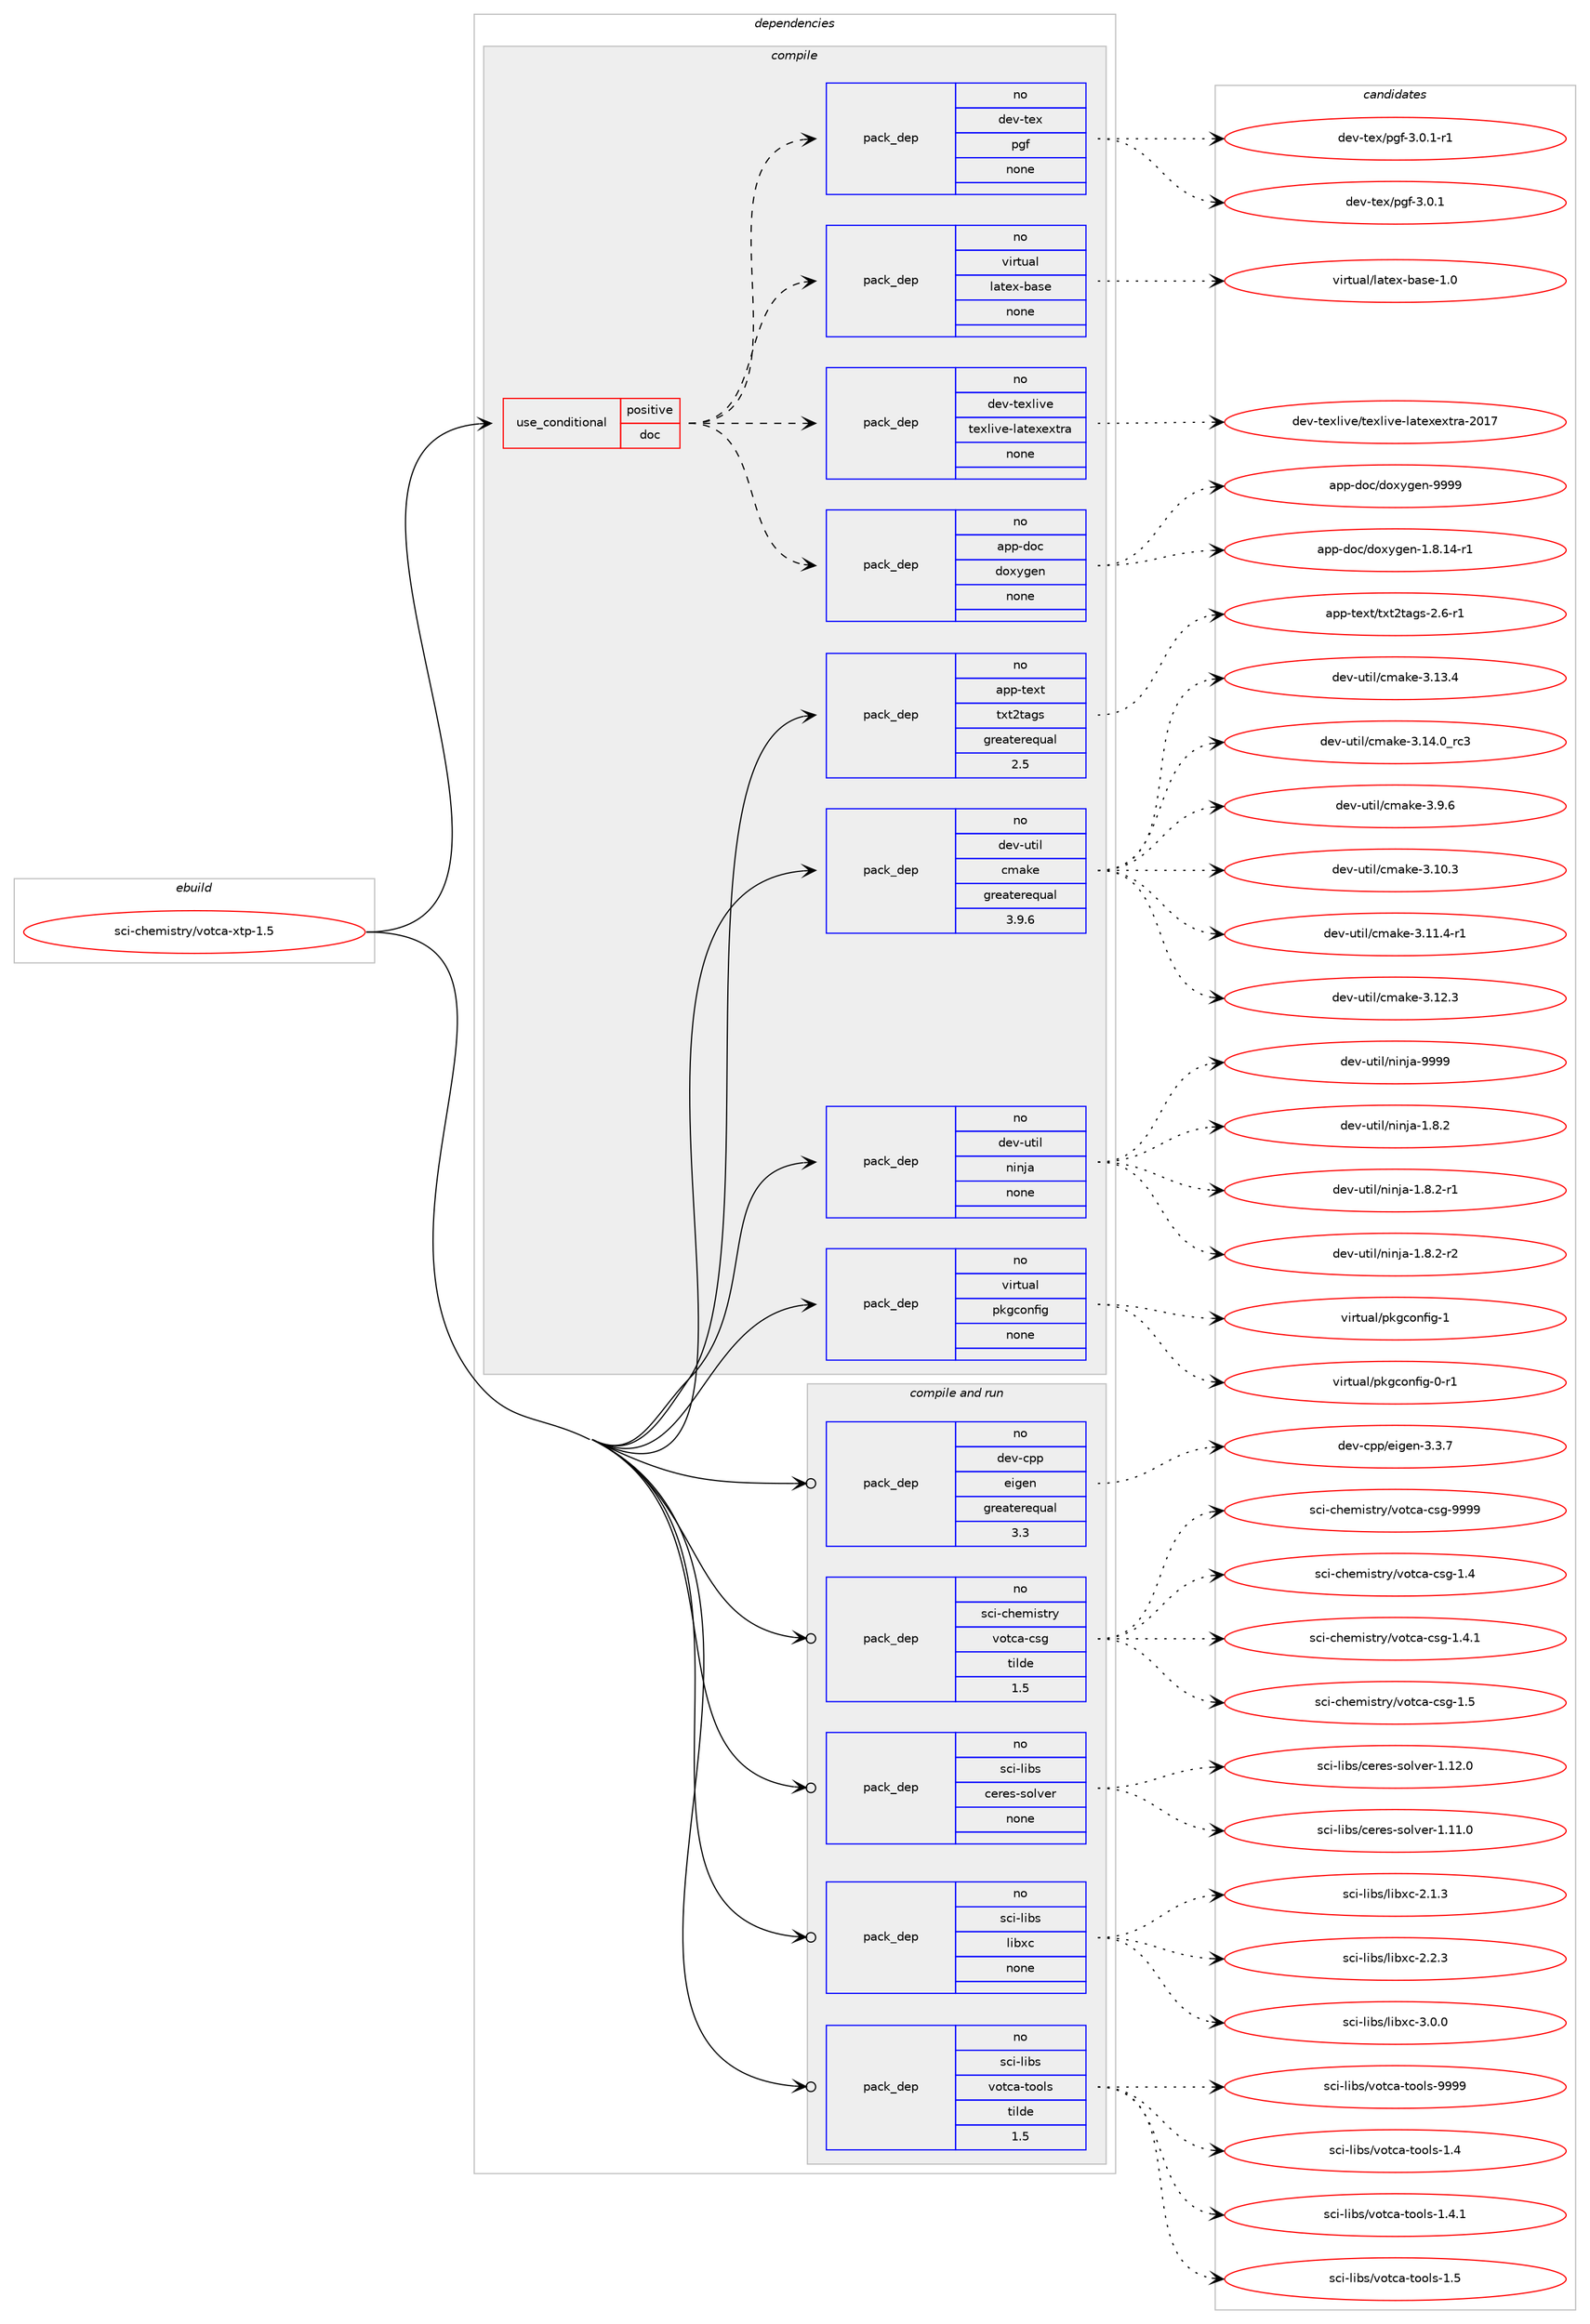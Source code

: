 digraph prolog {

# *************
# Graph options
# *************

newrank=true;
concentrate=true;
compound=true;
graph [rankdir=LR,fontname=Helvetica,fontsize=10,ranksep=1.5];#, ranksep=2.5, nodesep=0.2];
edge  [arrowhead=vee];
node  [fontname=Helvetica,fontsize=10];

# **********
# The ebuild
# **********

subgraph cluster_leftcol {
color=gray;
rank=same;
label=<<i>ebuild</i>>;
id [label="sci-chemistry/votca-xtp-1.5", color=red, width=4, href="../sci-chemistry/votca-xtp-1.5.svg"];
}

# ****************
# The dependencies
# ****************

subgraph cluster_midcol {
color=gray;
label=<<i>dependencies</i>>;
subgraph cluster_compile {
fillcolor="#eeeeee";
style=filled;
label=<<i>compile</i>>;
subgraph cond452549 {
dependency1689008 [label=<<TABLE BORDER="0" CELLBORDER="1" CELLSPACING="0" CELLPADDING="4"><TR><TD ROWSPAN="3" CELLPADDING="10">use_conditional</TD></TR><TR><TD>positive</TD></TR><TR><TD>doc</TD></TR></TABLE>>, shape=none, color=red];
subgraph pack1208800 {
dependency1689009 [label=<<TABLE BORDER="0" CELLBORDER="1" CELLSPACING="0" CELLPADDING="4" WIDTH="220"><TR><TD ROWSPAN="6" CELLPADDING="30">pack_dep</TD></TR><TR><TD WIDTH="110">no</TD></TR><TR><TD>app-doc</TD></TR><TR><TD>doxygen</TD></TR><TR><TD>none</TD></TR><TR><TD></TD></TR></TABLE>>, shape=none, color=blue];
}
dependency1689008:e -> dependency1689009:w [weight=20,style="dashed",arrowhead="vee"];
subgraph pack1208801 {
dependency1689010 [label=<<TABLE BORDER="0" CELLBORDER="1" CELLSPACING="0" CELLPADDING="4" WIDTH="220"><TR><TD ROWSPAN="6" CELLPADDING="30">pack_dep</TD></TR><TR><TD WIDTH="110">no</TD></TR><TR><TD>dev-texlive</TD></TR><TR><TD>texlive-latexextra</TD></TR><TR><TD>none</TD></TR><TR><TD></TD></TR></TABLE>>, shape=none, color=blue];
}
dependency1689008:e -> dependency1689010:w [weight=20,style="dashed",arrowhead="vee"];
subgraph pack1208802 {
dependency1689011 [label=<<TABLE BORDER="0" CELLBORDER="1" CELLSPACING="0" CELLPADDING="4" WIDTH="220"><TR><TD ROWSPAN="6" CELLPADDING="30">pack_dep</TD></TR><TR><TD WIDTH="110">no</TD></TR><TR><TD>virtual</TD></TR><TR><TD>latex-base</TD></TR><TR><TD>none</TD></TR><TR><TD></TD></TR></TABLE>>, shape=none, color=blue];
}
dependency1689008:e -> dependency1689011:w [weight=20,style="dashed",arrowhead="vee"];
subgraph pack1208803 {
dependency1689012 [label=<<TABLE BORDER="0" CELLBORDER="1" CELLSPACING="0" CELLPADDING="4" WIDTH="220"><TR><TD ROWSPAN="6" CELLPADDING="30">pack_dep</TD></TR><TR><TD WIDTH="110">no</TD></TR><TR><TD>dev-tex</TD></TR><TR><TD>pgf</TD></TR><TR><TD>none</TD></TR><TR><TD></TD></TR></TABLE>>, shape=none, color=blue];
}
dependency1689008:e -> dependency1689012:w [weight=20,style="dashed",arrowhead="vee"];
}
id:e -> dependency1689008:w [weight=20,style="solid",arrowhead="vee"];
subgraph pack1208804 {
dependency1689013 [label=<<TABLE BORDER="0" CELLBORDER="1" CELLSPACING="0" CELLPADDING="4" WIDTH="220"><TR><TD ROWSPAN="6" CELLPADDING="30">pack_dep</TD></TR><TR><TD WIDTH="110">no</TD></TR><TR><TD>app-text</TD></TR><TR><TD>txt2tags</TD></TR><TR><TD>greaterequal</TD></TR><TR><TD>2.5</TD></TR></TABLE>>, shape=none, color=blue];
}
id:e -> dependency1689013:w [weight=20,style="solid",arrowhead="vee"];
subgraph pack1208805 {
dependency1689014 [label=<<TABLE BORDER="0" CELLBORDER="1" CELLSPACING="0" CELLPADDING="4" WIDTH="220"><TR><TD ROWSPAN="6" CELLPADDING="30">pack_dep</TD></TR><TR><TD WIDTH="110">no</TD></TR><TR><TD>dev-util</TD></TR><TR><TD>cmake</TD></TR><TR><TD>greaterequal</TD></TR><TR><TD>3.9.6</TD></TR></TABLE>>, shape=none, color=blue];
}
id:e -> dependency1689014:w [weight=20,style="solid",arrowhead="vee"];
subgraph pack1208806 {
dependency1689015 [label=<<TABLE BORDER="0" CELLBORDER="1" CELLSPACING="0" CELLPADDING="4" WIDTH="220"><TR><TD ROWSPAN="6" CELLPADDING="30">pack_dep</TD></TR><TR><TD WIDTH="110">no</TD></TR><TR><TD>dev-util</TD></TR><TR><TD>ninja</TD></TR><TR><TD>none</TD></TR><TR><TD></TD></TR></TABLE>>, shape=none, color=blue];
}
id:e -> dependency1689015:w [weight=20,style="solid",arrowhead="vee"];
subgraph pack1208807 {
dependency1689016 [label=<<TABLE BORDER="0" CELLBORDER="1" CELLSPACING="0" CELLPADDING="4" WIDTH="220"><TR><TD ROWSPAN="6" CELLPADDING="30">pack_dep</TD></TR><TR><TD WIDTH="110">no</TD></TR><TR><TD>virtual</TD></TR><TR><TD>pkgconfig</TD></TR><TR><TD>none</TD></TR><TR><TD></TD></TR></TABLE>>, shape=none, color=blue];
}
id:e -> dependency1689016:w [weight=20,style="solid",arrowhead="vee"];
}
subgraph cluster_compileandrun {
fillcolor="#eeeeee";
style=filled;
label=<<i>compile and run</i>>;
subgraph pack1208808 {
dependency1689017 [label=<<TABLE BORDER="0" CELLBORDER="1" CELLSPACING="0" CELLPADDING="4" WIDTH="220"><TR><TD ROWSPAN="6" CELLPADDING="30">pack_dep</TD></TR><TR><TD WIDTH="110">no</TD></TR><TR><TD>dev-cpp</TD></TR><TR><TD>eigen</TD></TR><TR><TD>greaterequal</TD></TR><TR><TD>3.3</TD></TR></TABLE>>, shape=none, color=blue];
}
id:e -> dependency1689017:w [weight=20,style="solid",arrowhead="odotvee"];
subgraph pack1208809 {
dependency1689018 [label=<<TABLE BORDER="0" CELLBORDER="1" CELLSPACING="0" CELLPADDING="4" WIDTH="220"><TR><TD ROWSPAN="6" CELLPADDING="30">pack_dep</TD></TR><TR><TD WIDTH="110">no</TD></TR><TR><TD>sci-chemistry</TD></TR><TR><TD>votca-csg</TD></TR><TR><TD>tilde</TD></TR><TR><TD>1.5</TD></TR></TABLE>>, shape=none, color=blue];
}
id:e -> dependency1689018:w [weight=20,style="solid",arrowhead="odotvee"];
subgraph pack1208810 {
dependency1689019 [label=<<TABLE BORDER="0" CELLBORDER="1" CELLSPACING="0" CELLPADDING="4" WIDTH="220"><TR><TD ROWSPAN="6" CELLPADDING="30">pack_dep</TD></TR><TR><TD WIDTH="110">no</TD></TR><TR><TD>sci-libs</TD></TR><TR><TD>ceres-solver</TD></TR><TR><TD>none</TD></TR><TR><TD></TD></TR></TABLE>>, shape=none, color=blue];
}
id:e -> dependency1689019:w [weight=20,style="solid",arrowhead="odotvee"];
subgraph pack1208811 {
dependency1689020 [label=<<TABLE BORDER="0" CELLBORDER="1" CELLSPACING="0" CELLPADDING="4" WIDTH="220"><TR><TD ROWSPAN="6" CELLPADDING="30">pack_dep</TD></TR><TR><TD WIDTH="110">no</TD></TR><TR><TD>sci-libs</TD></TR><TR><TD>libxc</TD></TR><TR><TD>none</TD></TR><TR><TD></TD></TR></TABLE>>, shape=none, color=blue];
}
id:e -> dependency1689020:w [weight=20,style="solid",arrowhead="odotvee"];
subgraph pack1208812 {
dependency1689021 [label=<<TABLE BORDER="0" CELLBORDER="1" CELLSPACING="0" CELLPADDING="4" WIDTH="220"><TR><TD ROWSPAN="6" CELLPADDING="30">pack_dep</TD></TR><TR><TD WIDTH="110">no</TD></TR><TR><TD>sci-libs</TD></TR><TR><TD>votca-tools</TD></TR><TR><TD>tilde</TD></TR><TR><TD>1.5</TD></TR></TABLE>>, shape=none, color=blue];
}
id:e -> dependency1689021:w [weight=20,style="solid",arrowhead="odotvee"];
}
subgraph cluster_run {
fillcolor="#eeeeee";
style=filled;
label=<<i>run</i>>;
}
}

# **************
# The candidates
# **************

subgraph cluster_choices {
rank=same;
color=gray;
label=<<i>candidates</i>>;

subgraph choice1208800 {
color=black;
nodesep=1;
choice97112112451001119947100111120121103101110454946564649524511449 [label="app-doc/doxygen-1.8.14-r1", color=red, width=4,href="../app-doc/doxygen-1.8.14-r1.svg"];
choice971121124510011199471001111201211031011104557575757 [label="app-doc/doxygen-9999", color=red, width=4,href="../app-doc/doxygen-9999.svg"];
dependency1689009:e -> choice97112112451001119947100111120121103101110454946564649524511449:w [style=dotted,weight="100"];
dependency1689009:e -> choice971121124510011199471001111201211031011104557575757:w [style=dotted,weight="100"];
}
subgraph choice1208801 {
color=black;
nodesep=1;
choice10010111845116101120108105118101471161011201081051181014510897116101120101120116114974550484955 [label="dev-texlive/texlive-latexextra-2017", color=red, width=4,href="../dev-texlive/texlive-latexextra-2017.svg"];
dependency1689010:e -> choice10010111845116101120108105118101471161011201081051181014510897116101120101120116114974550484955:w [style=dotted,weight="100"];
}
subgraph choice1208802 {
color=black;
nodesep=1;
choice11810511411611797108471089711610112045989711510145494648 [label="virtual/latex-base-1.0", color=red, width=4,href="../virtual/latex-base-1.0.svg"];
dependency1689011:e -> choice11810511411611797108471089711610112045989711510145494648:w [style=dotted,weight="100"];
}
subgraph choice1208803 {
color=black;
nodesep=1;
choice1001011184511610112047112103102455146484649 [label="dev-tex/pgf-3.0.1", color=red, width=4,href="../dev-tex/pgf-3.0.1.svg"];
choice10010111845116101120471121031024551464846494511449 [label="dev-tex/pgf-3.0.1-r1", color=red, width=4,href="../dev-tex/pgf-3.0.1-r1.svg"];
dependency1689012:e -> choice1001011184511610112047112103102455146484649:w [style=dotted,weight="100"];
dependency1689012:e -> choice10010111845116101120471121031024551464846494511449:w [style=dotted,weight="100"];
}
subgraph choice1208804 {
color=black;
nodesep=1;
choice9711211245116101120116471161201165011697103115455046544511449 [label="app-text/txt2tags-2.6-r1", color=red, width=4,href="../app-text/txt2tags-2.6-r1.svg"];
dependency1689013:e -> choice9711211245116101120116471161201165011697103115455046544511449:w [style=dotted,weight="100"];
}
subgraph choice1208805 {
color=black;
nodesep=1;
choice1001011184511711610510847991099710710145514649484651 [label="dev-util/cmake-3.10.3", color=red, width=4,href="../dev-util/cmake-3.10.3.svg"];
choice10010111845117116105108479910997107101455146494946524511449 [label="dev-util/cmake-3.11.4-r1", color=red, width=4,href="../dev-util/cmake-3.11.4-r1.svg"];
choice1001011184511711610510847991099710710145514649504651 [label="dev-util/cmake-3.12.3", color=red, width=4,href="../dev-util/cmake-3.12.3.svg"];
choice1001011184511711610510847991099710710145514649514652 [label="dev-util/cmake-3.13.4", color=red, width=4,href="../dev-util/cmake-3.13.4.svg"];
choice1001011184511711610510847991099710710145514649524648951149951 [label="dev-util/cmake-3.14.0_rc3", color=red, width=4,href="../dev-util/cmake-3.14.0_rc3.svg"];
choice10010111845117116105108479910997107101455146574654 [label="dev-util/cmake-3.9.6", color=red, width=4,href="../dev-util/cmake-3.9.6.svg"];
dependency1689014:e -> choice1001011184511711610510847991099710710145514649484651:w [style=dotted,weight="100"];
dependency1689014:e -> choice10010111845117116105108479910997107101455146494946524511449:w [style=dotted,weight="100"];
dependency1689014:e -> choice1001011184511711610510847991099710710145514649504651:w [style=dotted,weight="100"];
dependency1689014:e -> choice1001011184511711610510847991099710710145514649514652:w [style=dotted,weight="100"];
dependency1689014:e -> choice1001011184511711610510847991099710710145514649524648951149951:w [style=dotted,weight="100"];
dependency1689014:e -> choice10010111845117116105108479910997107101455146574654:w [style=dotted,weight="100"];
}
subgraph choice1208806 {
color=black;
nodesep=1;
choice100101118451171161051084711010511010697454946564650 [label="dev-util/ninja-1.8.2", color=red, width=4,href="../dev-util/ninja-1.8.2.svg"];
choice1001011184511711610510847110105110106974549465646504511449 [label="dev-util/ninja-1.8.2-r1", color=red, width=4,href="../dev-util/ninja-1.8.2-r1.svg"];
choice1001011184511711610510847110105110106974549465646504511450 [label="dev-util/ninja-1.8.2-r2", color=red, width=4,href="../dev-util/ninja-1.8.2-r2.svg"];
choice1001011184511711610510847110105110106974557575757 [label="dev-util/ninja-9999", color=red, width=4,href="../dev-util/ninja-9999.svg"];
dependency1689015:e -> choice100101118451171161051084711010511010697454946564650:w [style=dotted,weight="100"];
dependency1689015:e -> choice1001011184511711610510847110105110106974549465646504511449:w [style=dotted,weight="100"];
dependency1689015:e -> choice1001011184511711610510847110105110106974549465646504511450:w [style=dotted,weight="100"];
dependency1689015:e -> choice1001011184511711610510847110105110106974557575757:w [style=dotted,weight="100"];
}
subgraph choice1208807 {
color=black;
nodesep=1;
choice11810511411611797108471121071039911111010210510345484511449 [label="virtual/pkgconfig-0-r1", color=red, width=4,href="../virtual/pkgconfig-0-r1.svg"];
choice1181051141161179710847112107103991111101021051034549 [label="virtual/pkgconfig-1", color=red, width=4,href="../virtual/pkgconfig-1.svg"];
dependency1689016:e -> choice11810511411611797108471121071039911111010210510345484511449:w [style=dotted,weight="100"];
dependency1689016:e -> choice1181051141161179710847112107103991111101021051034549:w [style=dotted,weight="100"];
}
subgraph choice1208808 {
color=black;
nodesep=1;
choice100101118459911211247101105103101110455146514655 [label="dev-cpp/eigen-3.3.7", color=red, width=4,href="../dev-cpp/eigen-3.3.7.svg"];
dependency1689017:e -> choice100101118459911211247101105103101110455146514655:w [style=dotted,weight="100"];
}
subgraph choice1208809 {
color=black;
nodesep=1;
choice115991054599104101109105115116114121471181111169997459911510345494652 [label="sci-chemistry/votca-csg-1.4", color=red, width=4,href="../sci-chemistry/votca-csg-1.4.svg"];
choice1159910545991041011091051151161141214711811111699974599115103454946524649 [label="sci-chemistry/votca-csg-1.4.1", color=red, width=4,href="../sci-chemistry/votca-csg-1.4.1.svg"];
choice115991054599104101109105115116114121471181111169997459911510345494653 [label="sci-chemistry/votca-csg-1.5", color=red, width=4,href="../sci-chemistry/votca-csg-1.5.svg"];
choice11599105459910410110910511511611412147118111116999745991151034557575757 [label="sci-chemistry/votca-csg-9999", color=red, width=4,href="../sci-chemistry/votca-csg-9999.svg"];
dependency1689018:e -> choice115991054599104101109105115116114121471181111169997459911510345494652:w [style=dotted,weight="100"];
dependency1689018:e -> choice1159910545991041011091051151161141214711811111699974599115103454946524649:w [style=dotted,weight="100"];
dependency1689018:e -> choice115991054599104101109105115116114121471181111169997459911510345494653:w [style=dotted,weight="100"];
dependency1689018:e -> choice11599105459910410110910511511611412147118111116999745991151034557575757:w [style=dotted,weight="100"];
}
subgraph choice1208810 {
color=black;
nodesep=1;
choice11599105451081059811547991011141011154511511110811810111445494649494648 [label="sci-libs/ceres-solver-1.11.0", color=red, width=4,href="../sci-libs/ceres-solver-1.11.0.svg"];
choice11599105451081059811547991011141011154511511110811810111445494649504648 [label="sci-libs/ceres-solver-1.12.0", color=red, width=4,href="../sci-libs/ceres-solver-1.12.0.svg"];
dependency1689019:e -> choice11599105451081059811547991011141011154511511110811810111445494649494648:w [style=dotted,weight="100"];
dependency1689019:e -> choice11599105451081059811547991011141011154511511110811810111445494649504648:w [style=dotted,weight="100"];
}
subgraph choice1208811 {
color=black;
nodesep=1;
choice115991054510810598115471081059812099455046494651 [label="sci-libs/libxc-2.1.3", color=red, width=4,href="../sci-libs/libxc-2.1.3.svg"];
choice115991054510810598115471081059812099455046504651 [label="sci-libs/libxc-2.2.3", color=red, width=4,href="../sci-libs/libxc-2.2.3.svg"];
choice115991054510810598115471081059812099455146484648 [label="sci-libs/libxc-3.0.0", color=red, width=4,href="../sci-libs/libxc-3.0.0.svg"];
dependency1689020:e -> choice115991054510810598115471081059812099455046494651:w [style=dotted,weight="100"];
dependency1689020:e -> choice115991054510810598115471081059812099455046504651:w [style=dotted,weight="100"];
dependency1689020:e -> choice115991054510810598115471081059812099455146484648:w [style=dotted,weight="100"];
}
subgraph choice1208812 {
color=black;
nodesep=1;
choice1159910545108105981154711811111699974511611111110811545494652 [label="sci-libs/votca-tools-1.4", color=red, width=4,href="../sci-libs/votca-tools-1.4.svg"];
choice11599105451081059811547118111116999745116111111108115454946524649 [label="sci-libs/votca-tools-1.4.1", color=red, width=4,href="../sci-libs/votca-tools-1.4.1.svg"];
choice1159910545108105981154711811111699974511611111110811545494653 [label="sci-libs/votca-tools-1.5", color=red, width=4,href="../sci-libs/votca-tools-1.5.svg"];
choice115991054510810598115471181111169997451161111111081154557575757 [label="sci-libs/votca-tools-9999", color=red, width=4,href="../sci-libs/votca-tools-9999.svg"];
dependency1689021:e -> choice1159910545108105981154711811111699974511611111110811545494652:w [style=dotted,weight="100"];
dependency1689021:e -> choice11599105451081059811547118111116999745116111111108115454946524649:w [style=dotted,weight="100"];
dependency1689021:e -> choice1159910545108105981154711811111699974511611111110811545494653:w [style=dotted,weight="100"];
dependency1689021:e -> choice115991054510810598115471181111169997451161111111081154557575757:w [style=dotted,weight="100"];
}
}

}
